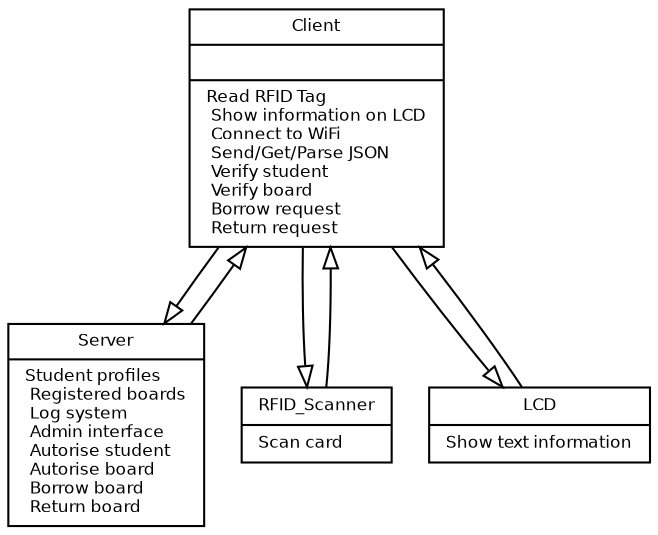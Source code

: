 digraph G {
        graph [ dpi = 300 ]
        fontname = "Bitstream Vera Sans"
        fontsize = 8

        node [
                fontname = "Bitstream Vera Sans"
                fontsize = 8
                shape = "record"
        ]

        edge [
                fontname = "Bitstream Vera Sans"
                fontsize = 8
        ]

        Client [
                label = "{Client|
                        |
                        Read RFID Tag\l
                        Show information on LCD\l 
                        Connect to WiFi\l
                        Send/Get/Parse JSON\l
                        Verify student\l
                        Verify board\l
                        Borrow request\l
                        Return request\l}"
        ]

        Server [
                label = "{Server|
                        Student profiles\l
                        Registered boards\l
                        Log system\l
                        Admin interface\l
                        Autorise student\l
                        Autorise board\l
                        Borrow board\l
                        Return board\l}"
        ]

        RFID_Scanner [
                label = "{RFID_Scanner|
                        Scan card\l
                        }"
        ]

        LCD [
                label = "{LCD|
                        Show text information\l
                        }"
        ]

        edge [
                arrowhead = "onormal"
        ]

        RFID_Scanner -> Client
        LCD -> Client
        Client -> LCD
        Server -> Client
        Client -> RFID_Scanner
        Client -> Server

}